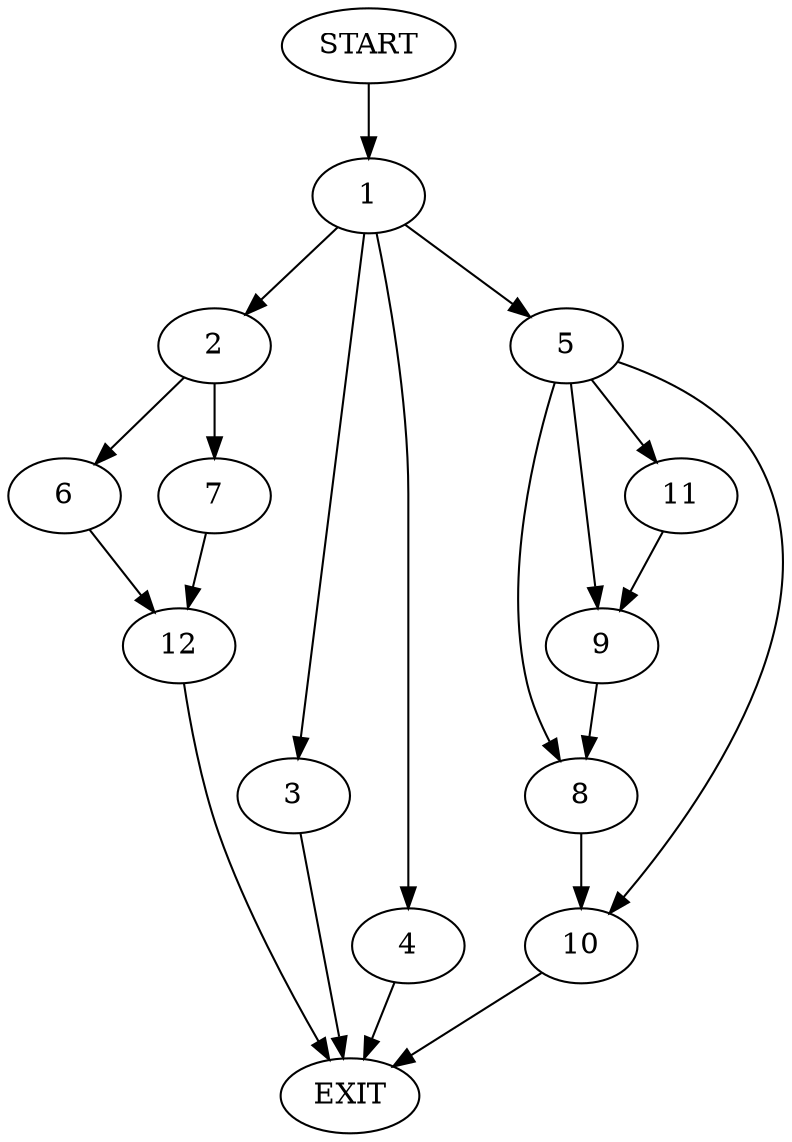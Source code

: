 digraph {
0 [label="START"]
13 [label="EXIT"]
0 -> 1
1 -> 2
1 -> 3
1 -> 4
1 -> 5
2 -> 6
2 -> 7
3 -> 13
4 -> 13
5 -> 8
5 -> 9
5 -> 10
5 -> 11
10 -> 13
11 -> 9
8 -> 10
9 -> 8
6 -> 12
7 -> 12
12 -> 13
}

